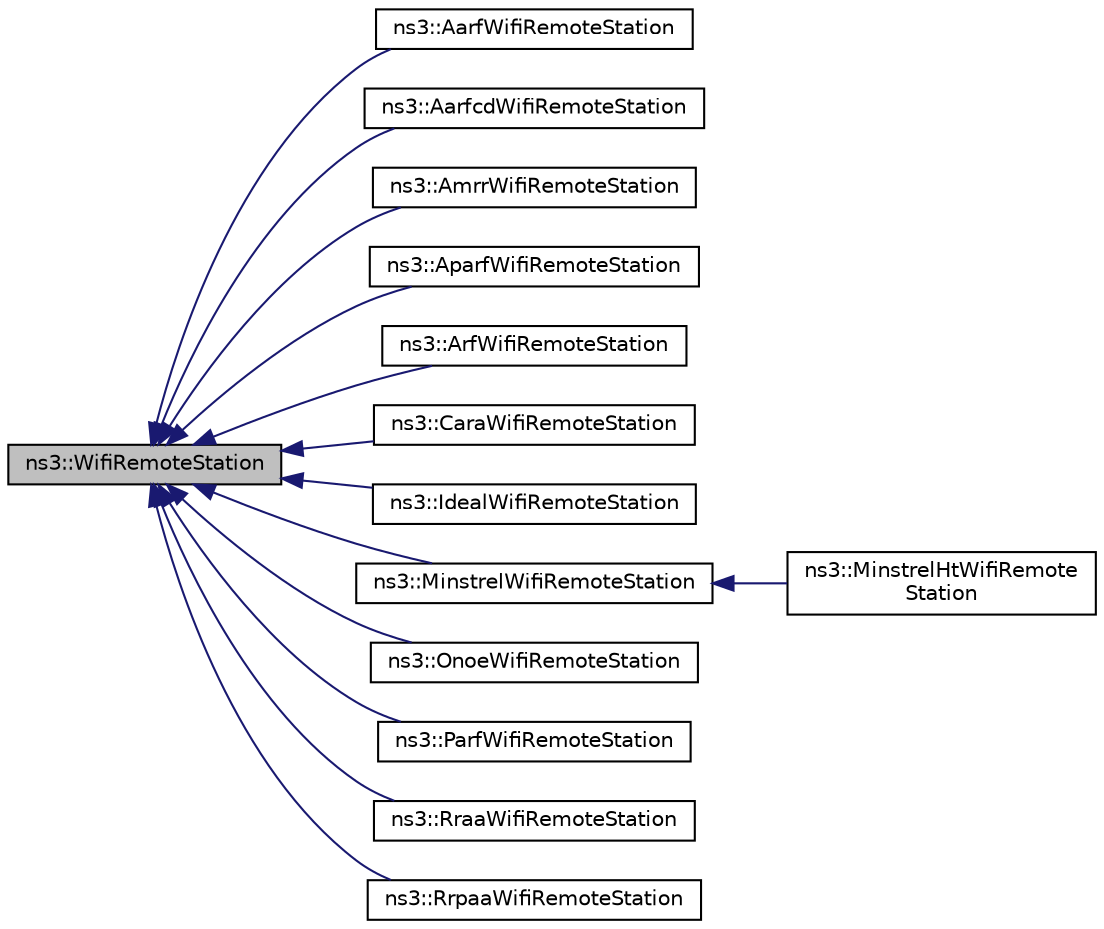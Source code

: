 digraph "ns3::WifiRemoteStation"
{
 // LATEX_PDF_SIZE
  edge [fontname="Helvetica",fontsize="10",labelfontname="Helvetica",labelfontsize="10"];
  node [fontname="Helvetica",fontsize="10",shape=record];
  rankdir="LR";
  Node1 [label="ns3::WifiRemoteStation",height=0.2,width=0.4,color="black", fillcolor="grey75", style="filled", fontcolor="black",tooltip="hold per-remote-station state."];
  Node1 -> Node2 [dir="back",color="midnightblue",fontsize="10",style="solid",fontname="Helvetica"];
  Node2 [label="ns3::AarfWifiRemoteStation",height=0.2,width=0.4,color="black", fillcolor="white", style="filled",URL="$structns3_1_1_aarf_wifi_remote_station.html",tooltip="hold per-remote-station state for AARF Wifi manager."];
  Node1 -> Node3 [dir="back",color="midnightblue",fontsize="10",style="solid",fontname="Helvetica"];
  Node3 [label="ns3::AarfcdWifiRemoteStation",height=0.2,width=0.4,color="black", fillcolor="white", style="filled",URL="$structns3_1_1_aarfcd_wifi_remote_station.html",tooltip="hold per-remote-station state for AARF-CD Wifi manager."];
  Node1 -> Node4 [dir="back",color="midnightblue",fontsize="10",style="solid",fontname="Helvetica"];
  Node4 [label="ns3::AmrrWifiRemoteStation",height=0.2,width=0.4,color="black", fillcolor="white", style="filled",URL="$structns3_1_1_amrr_wifi_remote_station.html",tooltip="hold per-remote-station state for AMRR Wifi manager."];
  Node1 -> Node5 [dir="back",color="midnightblue",fontsize="10",style="solid",fontname="Helvetica"];
  Node5 [label="ns3::AparfWifiRemoteStation",height=0.2,width=0.4,color="black", fillcolor="white", style="filled",URL="$structns3_1_1_aparf_wifi_remote_station.html",tooltip="Hold per-remote-station state for APARF Wifi manager."];
  Node1 -> Node6 [dir="back",color="midnightblue",fontsize="10",style="solid",fontname="Helvetica"];
  Node6 [label="ns3::ArfWifiRemoteStation",height=0.2,width=0.4,color="black", fillcolor="white", style="filled",URL="$structns3_1_1_arf_wifi_remote_station.html",tooltip="hold per-remote-station state for ARF Wifi manager."];
  Node1 -> Node7 [dir="back",color="midnightblue",fontsize="10",style="solid",fontname="Helvetica"];
  Node7 [label="ns3::CaraWifiRemoteStation",height=0.2,width=0.4,color="black", fillcolor="white", style="filled",URL="$structns3_1_1_cara_wifi_remote_station.html",tooltip="hold per-remote-station state for CARA Wifi manager."];
  Node1 -> Node8 [dir="back",color="midnightblue",fontsize="10",style="solid",fontname="Helvetica"];
  Node8 [label="ns3::IdealWifiRemoteStation",height=0.2,width=0.4,color="black", fillcolor="white", style="filled",URL="$structns3_1_1_ideal_wifi_remote_station.html",tooltip="hold per-remote-station state for Ideal Wifi manager."];
  Node1 -> Node9 [dir="back",color="midnightblue",fontsize="10",style="solid",fontname="Helvetica"];
  Node9 [label="ns3::MinstrelWifiRemoteStation",height=0.2,width=0.4,color="black", fillcolor="white", style="filled",URL="$structns3_1_1_minstrel_wifi_remote_station.html",tooltip="hold per-remote-station state for Minstrel Wifi manager."];
  Node9 -> Node10 [dir="back",color="midnightblue",fontsize="10",style="solid",fontname="Helvetica"];
  Node10 [label="ns3::MinstrelHtWifiRemote\lStation",height=0.2,width=0.4,color="black", fillcolor="white", style="filled",URL="$structns3_1_1_minstrel_ht_wifi_remote_station.html",tooltip="MinstrelHtWifiRemoteStation structure."];
  Node1 -> Node11 [dir="back",color="midnightblue",fontsize="10",style="solid",fontname="Helvetica"];
  Node11 [label="ns3::OnoeWifiRemoteStation",height=0.2,width=0.4,color="black", fillcolor="white", style="filled",URL="$structns3_1_1_onoe_wifi_remote_station.html",tooltip="hold per-remote-station state for ONOE Wifi manager."];
  Node1 -> Node12 [dir="back",color="midnightblue",fontsize="10",style="solid",fontname="Helvetica"];
  Node12 [label="ns3::ParfWifiRemoteStation",height=0.2,width=0.4,color="black", fillcolor="white", style="filled",URL="$structns3_1_1_parf_wifi_remote_station.html",tooltip="Hold per-remote-station state for PARF Wifi manager."];
  Node1 -> Node13 [dir="back",color="midnightblue",fontsize="10",style="solid",fontname="Helvetica"];
  Node13 [label="ns3::RraaWifiRemoteStation",height=0.2,width=0.4,color="black", fillcolor="white", style="filled",URL="$structns3_1_1_rraa_wifi_remote_station.html",tooltip="hold per-remote-station state for RRAA Wifi manager."];
  Node1 -> Node14 [dir="back",color="midnightblue",fontsize="10",style="solid",fontname="Helvetica"];
  Node14 [label="ns3::RrpaaWifiRemoteStation",height=0.2,width=0.4,color="black", fillcolor="white", style="filled",URL="$structns3_1_1_rrpaa_wifi_remote_station.html",tooltip="Hold per-remote-station state for RRPAA Wifi manager."];
}
